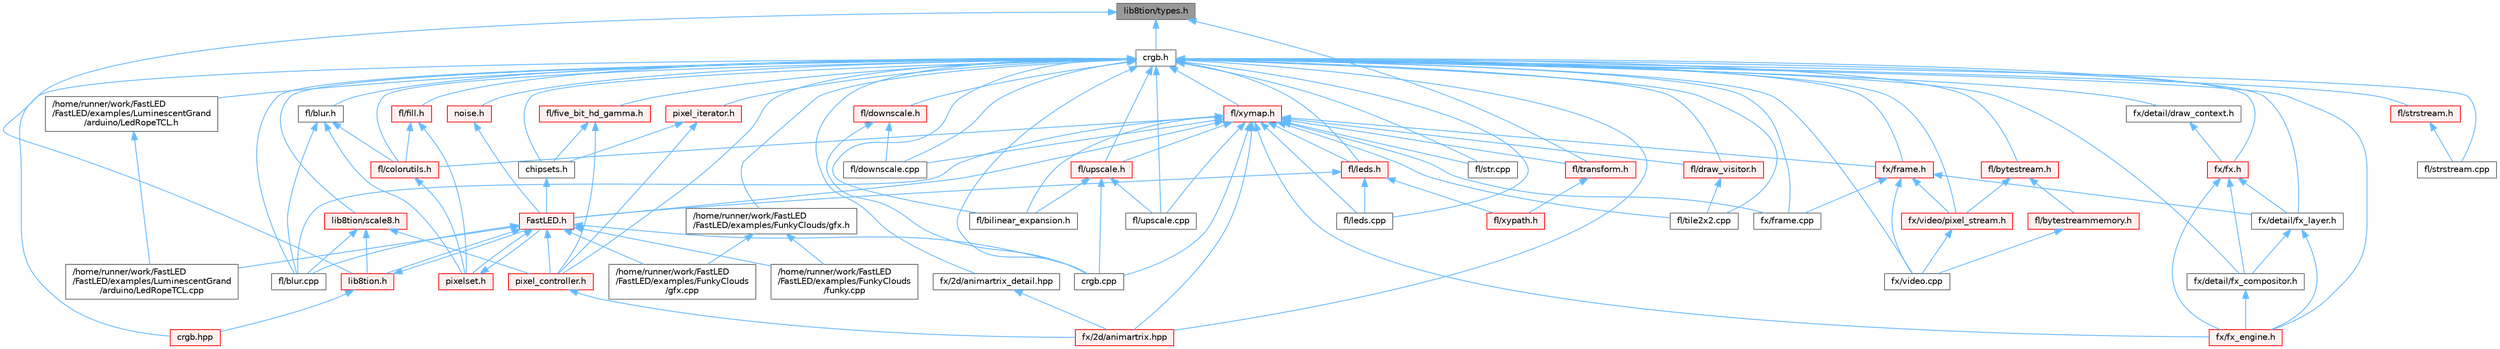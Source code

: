 digraph "lib8tion/types.h"
{
 // INTERACTIVE_SVG=YES
 // LATEX_PDF_SIZE
  bgcolor="transparent";
  edge [fontname=Helvetica,fontsize=10,labelfontname=Helvetica,labelfontsize=10];
  node [fontname=Helvetica,fontsize=10,shape=box,height=0.2,width=0.4];
  Node1 [id="Node000001",label="lib8tion/types.h",height=0.2,width=0.4,color="gray40", fillcolor="grey60", style="filled", fontcolor="black",tooltip="Defines fractional types used for lib8tion functions."];
  Node1 -> Node2 [id="edge1_Node000001_Node000002",dir="back",color="steelblue1",style="solid",tooltip=" "];
  Node2 [id="Node000002",label="crgb.h",height=0.2,width=0.4,color="grey40", fillcolor="white", style="filled",URL="$db/dd1/crgb_8h.html",tooltip="Defines the red, green, and blue (RGB) pixel struct."];
  Node2 -> Node3 [id="edge2_Node000002_Node000003",dir="back",color="steelblue1",style="solid",tooltip=" "];
  Node3 [id="Node000003",label="/home/runner/work/FastLED\l/FastLED/examples/FunkyClouds/gfx.h",height=0.2,width=0.4,color="grey40", fillcolor="white", style="filled",URL="$d8/dd5/gfx_8h.html",tooltip=" "];
  Node3 -> Node4 [id="edge3_Node000003_Node000004",dir="back",color="steelblue1",style="solid",tooltip=" "];
  Node4 [id="Node000004",label="/home/runner/work/FastLED\l/FastLED/examples/FunkyClouds\l/funky.cpp",height=0.2,width=0.4,color="grey40", fillcolor="white", style="filled",URL="$d6/d43/funky_8cpp.html",tooltip=" "];
  Node3 -> Node5 [id="edge4_Node000003_Node000005",dir="back",color="steelblue1",style="solid",tooltip=" "];
  Node5 [id="Node000005",label="/home/runner/work/FastLED\l/FastLED/examples/FunkyClouds\l/gfx.cpp",height=0.2,width=0.4,color="grey40", fillcolor="white", style="filled",URL="$de/da1/gfx_8cpp.html",tooltip=" "];
  Node2 -> Node6 [id="edge5_Node000002_Node000006",dir="back",color="steelblue1",style="solid",tooltip=" "];
  Node6 [id="Node000006",label="/home/runner/work/FastLED\l/FastLED/examples/LuminescentGrand\l/arduino/LedRopeTCL.h",height=0.2,width=0.4,color="grey40", fillcolor="white", style="filled",URL="$d9/d7e/_led_rope_t_c_l_8h.html",tooltip=" "];
  Node6 -> Node7 [id="edge6_Node000006_Node000007",dir="back",color="steelblue1",style="solid",tooltip=" "];
  Node7 [id="Node000007",label="/home/runner/work/FastLED\l/FastLED/examples/LuminescentGrand\l/arduino/LedRopeTCL.cpp",height=0.2,width=0.4,color="grey40", fillcolor="white", style="filled",URL="$d6/dc9/_led_rope_t_c_l_8cpp.html",tooltip=" "];
  Node2 -> Node8 [id="edge7_Node000002_Node000008",dir="back",color="steelblue1",style="solid",tooltip=" "];
  Node8 [id="Node000008",label="chipsets.h",height=0.2,width=0.4,color="grey40", fillcolor="white", style="filled",URL="$db/d66/chipsets_8h.html",tooltip="Contains the bulk of the definitions for the various LED chipsets supported."];
  Node8 -> Node9 [id="edge8_Node000008_Node000009",dir="back",color="steelblue1",style="solid",tooltip=" "];
  Node9 [id="Node000009",label="FastLED.h",height=0.2,width=0.4,color="red", fillcolor="#FFF0F0", style="filled",URL="$db/d97/_fast_l_e_d_8h.html",tooltip="central include file for FastLED, defines the CFastLED class/object"];
  Node9 -> Node4 [id="edge9_Node000009_Node000004",dir="back",color="steelblue1",style="solid",tooltip=" "];
  Node9 -> Node5 [id="edge10_Node000009_Node000005",dir="back",color="steelblue1",style="solid",tooltip=" "];
  Node9 -> Node7 [id="edge11_Node000009_Node000007",dir="back",color="steelblue1",style="solid",tooltip=" "];
  Node9 -> Node98 [id="edge12_Node000009_Node000098",dir="back",color="steelblue1",style="solid",tooltip=" "];
  Node98 [id="Node000098",label="crgb.cpp",height=0.2,width=0.4,color="grey40", fillcolor="white", style="filled",URL="$d0/de3/crgb_8cpp.html",tooltip="Utility functions for the red, green, and blue (RGB) pixel struct."];
  Node9 -> Node107 [id="edge13_Node000009_Node000107",dir="back",color="steelblue1",style="solid",tooltip=" "];
  Node107 [id="Node000107",label="fl/blur.cpp",height=0.2,width=0.4,color="grey40", fillcolor="white", style="filled",URL="$de/dc8/blur_8cpp.html",tooltip=" "];
  Node9 -> Node127 [id="edge14_Node000009_Node000127",dir="back",color="steelblue1",style="solid",tooltip=" "];
  Node127 [id="Node000127",label="lib8tion.h",height=0.2,width=0.4,color="red", fillcolor="#FFF0F0", style="filled",URL="$df/da5/lib8tion_8h.html",tooltip="Fast, efficient 8-bit math functions specifically designed for high-performance LED programming."];
  Node127 -> Node9 [id="edge15_Node000127_Node000009",dir="back",color="steelblue1",style="solid",tooltip=" "];
  Node127 -> Node128 [id="edge16_Node000127_Node000128",dir="back",color="steelblue1",style="solid",tooltip=" "];
  Node128 [id="Node000128",label="crgb.hpp",height=0.2,width=0.4,color="red", fillcolor="#FFF0F0", style="filled",URL="$d0/d4b/crgb_8hpp.html",tooltip="Defines utility functions for the red, green, and blue (RGB) pixel struct."];
  Node9 -> Node133 [id="edge17_Node000009_Node000133",dir="back",color="steelblue1",style="solid",tooltip=" "];
  Node133 [id="Node000133",label="pixel_controller.h",height=0.2,width=0.4,color="red", fillcolor="#FFF0F0", style="filled",URL="$d5/d4d/pixel__controller_8h.html",tooltip="Low level pixel data writing class."];
  Node133 -> Node134 [id="edge18_Node000133_Node000134",dir="back",color="steelblue1",style="solid",tooltip=" "];
  Node134 [id="Node000134",label="fx/2d/animartrix.hpp",height=0.2,width=0.4,color="red", fillcolor="#FFF0F0", style="filled",URL="$d3/dc3/animartrix_8hpp.html",tooltip=" "];
  Node9 -> Node135 [id="edge19_Node000009_Node000135",dir="back",color="steelblue1",style="solid",tooltip=" "];
  Node135 [id="Node000135",label="pixelset.h",height=0.2,width=0.4,color="red", fillcolor="#FFF0F0", style="filled",URL="$d4/d46/pixelset_8h.html",tooltip="Declares classes for managing logical groups of LEDs."];
  Node135 -> Node9 [id="edge20_Node000135_Node000009",dir="back",color="steelblue1",style="solid",tooltip=" "];
  Node2 -> Node98 [id="edge21_Node000002_Node000098",dir="back",color="steelblue1",style="solid",tooltip=" "];
  Node2 -> Node128 [id="edge22_Node000002_Node000128",dir="back",color="steelblue1",style="solid",tooltip=" "];
  Node2 -> Node145 [id="edge23_Node000002_Node000145",dir="back",color="steelblue1",style="solid",tooltip=" "];
  Node145 [id="Node000145",label="fl/bilinear_expansion.h",height=0.2,width=0.4,color="grey40", fillcolor="white", style="filled",URL="$da/d34/bilinear__expansion_8h.html",tooltip="Demonstrates how to mix noise generation with color palettes on a 2D LED matrix."];
  Node2 -> Node107 [id="edge24_Node000002_Node000107",dir="back",color="steelblue1",style="solid",tooltip=" "];
  Node2 -> Node146 [id="edge25_Node000002_Node000146",dir="back",color="steelblue1",style="solid",tooltip=" "];
  Node146 [id="Node000146",label="fl/blur.h",height=0.2,width=0.4,color="grey40", fillcolor="white", style="filled",URL="$d4/df5/blur_8h.html",tooltip=" "];
  Node146 -> Node107 [id="edge26_Node000146_Node000107",dir="back",color="steelblue1",style="solid",tooltip=" "];
  Node146 -> Node147 [id="edge27_Node000146_Node000147",dir="back",color="steelblue1",style="solid",tooltip=" "];
  Node147 [id="Node000147",label="fl/colorutils.h",height=0.2,width=0.4,color="red", fillcolor="#FFF0F0", style="filled",URL="$d7/df9/fl_2colorutils_8h.html",tooltip="Utility functions for color fill, palettes, blending, and more."];
  Node147 -> Node135 [id="edge28_Node000147_Node000135",dir="back",color="steelblue1",style="solid",tooltip=" "];
  Node146 -> Node135 [id="edge29_Node000146_Node000135",dir="back",color="steelblue1",style="solid",tooltip=" "];
  Node2 -> Node156 [id="edge30_Node000002_Node000156",dir="back",color="steelblue1",style="solid",tooltip=" "];
  Node156 [id="Node000156",label="fl/bytestream.h",height=0.2,width=0.4,color="red", fillcolor="#FFF0F0", style="filled",URL="$dd/d2b/bytestream_8h.html",tooltip=" "];
  Node156 -> Node157 [id="edge31_Node000156_Node000157",dir="back",color="steelblue1",style="solid",tooltip=" "];
  Node157 [id="Node000157",label="fl/bytestreammemory.h",height=0.2,width=0.4,color="red", fillcolor="#FFF0F0", style="filled",URL="$d1/d24/bytestreammemory_8h.html",tooltip=" "];
  Node157 -> Node159 [id="edge32_Node000157_Node000159",dir="back",color="steelblue1",style="solid",tooltip=" "];
  Node159 [id="Node000159",label="fx/video.cpp",height=0.2,width=0.4,color="grey40", fillcolor="white", style="filled",URL="$d0/d05/video_8cpp.html",tooltip=" "];
  Node156 -> Node160 [id="edge33_Node000156_Node000160",dir="back",color="steelblue1",style="solid",tooltip=" "];
  Node160 [id="Node000160",label="fx/video/pixel_stream.h",height=0.2,width=0.4,color="red", fillcolor="#FFF0F0", style="filled",URL="$d3/dfa/pixel__stream_8h.html",tooltip=" "];
  Node160 -> Node159 [id="edge34_Node000160_Node000159",dir="back",color="steelblue1",style="solid",tooltip=" "];
  Node2 -> Node147 [id="edge35_Node000002_Node000147",dir="back",color="steelblue1",style="solid",tooltip=" "];
  Node2 -> Node166 [id="edge36_Node000002_Node000166",dir="back",color="steelblue1",style="solid",tooltip=" "];
  Node166 [id="Node000166",label="fl/downscale.cpp",height=0.2,width=0.4,color="grey40", fillcolor="white", style="filled",URL="$d8/df9/downscale_8cpp.html",tooltip=" "];
  Node2 -> Node167 [id="edge37_Node000002_Node000167",dir="back",color="steelblue1",style="solid",tooltip=" "];
  Node167 [id="Node000167",label="fl/downscale.h",height=0.2,width=0.4,color="red", fillcolor="#FFF0F0", style="filled",URL="$d1/d30/src_2fl_2downscale_8h.html",tooltip=" "];
  Node167 -> Node98 [id="edge38_Node000167_Node000098",dir="back",color="steelblue1",style="solid",tooltip=" "];
  Node167 -> Node166 [id="edge39_Node000167_Node000166",dir="back",color="steelblue1",style="solid",tooltip=" "];
  Node2 -> Node152 [id="edge40_Node000002_Node000152",dir="back",color="steelblue1",style="solid",tooltip=" "];
  Node152 [id="Node000152",label="fl/draw_visitor.h",height=0.2,width=0.4,color="red", fillcolor="#FFF0F0", style="filled",URL="$d0/d4f/draw__visitor_8h.html",tooltip=" "];
  Node152 -> Node154 [id="edge41_Node000152_Node000154",dir="back",color="steelblue1",style="solid",tooltip=" "];
  Node154 [id="Node000154",label="fl/tile2x2.cpp",height=0.2,width=0.4,color="grey40", fillcolor="white", style="filled",URL="$db/d15/tile2x2_8cpp.html",tooltip=" "];
  Node2 -> Node168 [id="edge42_Node000002_Node000168",dir="back",color="steelblue1",style="solid",tooltip=" "];
  Node168 [id="Node000168",label="fl/fill.h",height=0.2,width=0.4,color="red", fillcolor="#FFF0F0", style="filled",URL="$d2/d78/fill_8h.html",tooltip=" "];
  Node168 -> Node147 [id="edge43_Node000168_Node000147",dir="back",color="steelblue1",style="solid",tooltip=" "];
  Node168 -> Node135 [id="edge44_Node000168_Node000135",dir="back",color="steelblue1",style="solid",tooltip=" "];
  Node2 -> Node170 [id="edge45_Node000002_Node000170",dir="back",color="steelblue1",style="solid",tooltip=" "];
  Node170 [id="Node000170",label="fl/five_bit_hd_gamma.h",height=0.2,width=0.4,color="red", fillcolor="#FFF0F0", style="filled",URL="$dc/d44/five__bit__hd__gamma_8h.html",tooltip="Declares functions for five-bit gamma correction."];
  Node170 -> Node8 [id="edge46_Node000170_Node000008",dir="back",color="steelblue1",style="solid",tooltip=" "];
  Node170 -> Node133 [id="edge47_Node000170_Node000133",dir="back",color="steelblue1",style="solid",tooltip=" "];
  Node2 -> Node171 [id="edge48_Node000002_Node000171",dir="back",color="steelblue1",style="solid",tooltip=" "];
  Node171 [id="Node000171",label="fl/leds.cpp",height=0.2,width=0.4,color="grey40", fillcolor="white", style="filled",URL="$d6/d78/leds_8cpp.html",tooltip=" "];
  Node2 -> Node172 [id="edge49_Node000002_Node000172",dir="back",color="steelblue1",style="solid",tooltip=" "];
  Node172 [id="Node000172",label="fl/leds.h",height=0.2,width=0.4,color="red", fillcolor="#FFF0F0", style="filled",URL="$da/d78/leds_8h.html",tooltip=" "];
  Node172 -> Node9 [id="edge50_Node000172_Node000009",dir="back",color="steelblue1",style="solid",tooltip=" "];
  Node172 -> Node171 [id="edge51_Node000172_Node000171",dir="back",color="steelblue1",style="solid",tooltip=" "];
  Node172 -> Node174 [id="edge52_Node000172_Node000174",dir="back",color="steelblue1",style="solid",tooltip=" "];
  Node174 [id="Node000174",label="fl/xypath.h",height=0.2,width=0.4,color="red", fillcolor="#FFF0F0", style="filled",URL="$d5/df2/xypath_8h.html",tooltip=" "];
  Node2 -> Node180 [id="edge53_Node000002_Node000180",dir="back",color="steelblue1",style="solid",tooltip=" "];
  Node180 [id="Node000180",label="fl/str.cpp",height=0.2,width=0.4,color="grey40", fillcolor="white", style="filled",URL="$d1/d1f/str_8cpp.html",tooltip=" "];
  Node2 -> Node181 [id="edge54_Node000002_Node000181",dir="back",color="steelblue1",style="solid",tooltip=" "];
  Node181 [id="Node000181",label="fl/strstream.cpp",height=0.2,width=0.4,color="grey40", fillcolor="white", style="filled",URL="$d3/d80/strstream_8cpp.html",tooltip=" "];
  Node2 -> Node182 [id="edge55_Node000002_Node000182",dir="back",color="steelblue1",style="solid",tooltip=" "];
  Node182 [id="Node000182",label="fl/strstream.h",height=0.2,width=0.4,color="red", fillcolor="#FFF0F0", style="filled",URL="$d8/d00/strstream_8h.html",tooltip=" "];
  Node182 -> Node181 [id="edge56_Node000182_Node000181",dir="back",color="steelblue1",style="solid",tooltip=" "];
  Node2 -> Node154 [id="edge57_Node000002_Node000154",dir="back",color="steelblue1",style="solid",tooltip=" "];
  Node2 -> Node220 [id="edge58_Node000002_Node000220",dir="back",color="steelblue1",style="solid",tooltip=" "];
  Node220 [id="Node000220",label="fl/upscale.cpp",height=0.2,width=0.4,color="grey40", fillcolor="white", style="filled",URL="$d0/d4f/upscale_8cpp.html",tooltip=" "];
  Node2 -> Node221 [id="edge59_Node000002_Node000221",dir="back",color="steelblue1",style="solid",tooltip=" "];
  Node221 [id="Node000221",label="fl/upscale.h",height=0.2,width=0.4,color="red", fillcolor="#FFF0F0", style="filled",URL="$d6/d0c/upscale_8h.html",tooltip=" "];
  Node221 -> Node98 [id="edge60_Node000221_Node000098",dir="back",color="steelblue1",style="solid",tooltip=" "];
  Node221 -> Node145 [id="edge61_Node000221_Node000145",dir="back",color="steelblue1",style="solid",tooltip=" "];
  Node221 -> Node220 [id="edge62_Node000221_Node000220",dir="back",color="steelblue1",style="solid",tooltip=" "];
  Node2 -> Node223 [id="edge63_Node000002_Node000223",dir="back",color="steelblue1",style="solid",tooltip=" "];
  Node223 [id="Node000223",label="fl/xymap.h",height=0.2,width=0.4,color="red", fillcolor="#FFF0F0", style="filled",URL="$da/d61/xymap_8h.html",tooltip=" "];
  Node223 -> Node9 [id="edge64_Node000223_Node000009",dir="back",color="steelblue1",style="solid",tooltip=" "];
  Node223 -> Node98 [id="edge65_Node000223_Node000098",dir="back",color="steelblue1",style="solid",tooltip=" "];
  Node223 -> Node145 [id="edge66_Node000223_Node000145",dir="back",color="steelblue1",style="solid",tooltip=" "];
  Node223 -> Node107 [id="edge67_Node000223_Node000107",dir="back",color="steelblue1",style="solid",tooltip=" "];
  Node223 -> Node147 [id="edge68_Node000223_Node000147",dir="back",color="steelblue1",style="solid",tooltip=" "];
  Node223 -> Node166 [id="edge69_Node000223_Node000166",dir="back",color="steelblue1",style="solid",tooltip=" "];
  Node223 -> Node152 [id="edge70_Node000223_Node000152",dir="back",color="steelblue1",style="solid",tooltip=" "];
  Node223 -> Node171 [id="edge71_Node000223_Node000171",dir="back",color="steelblue1",style="solid",tooltip=" "];
  Node223 -> Node172 [id="edge72_Node000223_Node000172",dir="back",color="steelblue1",style="solid",tooltip=" "];
  Node223 -> Node180 [id="edge73_Node000223_Node000180",dir="back",color="steelblue1",style="solid",tooltip=" "];
  Node223 -> Node154 [id="edge74_Node000223_Node000154",dir="back",color="steelblue1",style="solid",tooltip=" "];
  Node223 -> Node232 [id="edge75_Node000223_Node000232",dir="back",color="steelblue1",style="solid",tooltip=" "];
  Node232 [id="Node000232",label="fl/transform.h",height=0.2,width=0.4,color="red", fillcolor="#FFF0F0", style="filled",URL="$d2/d80/transform_8h.html",tooltip=" "];
  Node232 -> Node174 [id="edge76_Node000232_Node000174",dir="back",color="steelblue1",style="solid",tooltip=" "];
  Node223 -> Node220 [id="edge77_Node000223_Node000220",dir="back",color="steelblue1",style="solid",tooltip=" "];
  Node223 -> Node221 [id="edge78_Node000223_Node000221",dir="back",color="steelblue1",style="solid",tooltip=" "];
  Node223 -> Node134 [id="edge79_Node000223_Node000134",dir="back",color="steelblue1",style="solid",tooltip=" "];
  Node223 -> Node217 [id="edge80_Node000223_Node000217",dir="back",color="steelblue1",style="solid",tooltip=" "];
  Node217 [id="Node000217",label="fx/frame.cpp",height=0.2,width=0.4,color="grey40", fillcolor="white", style="filled",URL="$da/d14/frame_8cpp.html",tooltip=" "];
  Node223 -> Node235 [id="edge81_Node000223_Node000235",dir="back",color="steelblue1",style="solid",tooltip=" "];
  Node235 [id="Node000235",label="fx/frame.h",height=0.2,width=0.4,color="red", fillcolor="#FFF0F0", style="filled",URL="$df/d7d/frame_8h.html",tooltip=" "];
  Node235 -> Node215 [id="edge82_Node000235_Node000215",dir="back",color="steelblue1",style="solid",tooltip=" "];
  Node215 [id="Node000215",label="fx/detail/fx_layer.h",height=0.2,width=0.4,color="grey40", fillcolor="white", style="filled",URL="$d7/d2f/fx__layer_8h.html",tooltip=" "];
  Node215 -> Node216 [id="edge83_Node000215_Node000216",dir="back",color="steelblue1",style="solid",tooltip=" "];
  Node216 [id="Node000216",label="fx/detail/fx_compositor.h",height=0.2,width=0.4,color="grey40", fillcolor="white", style="filled",URL="$d5/d6b/fx__compositor_8h.html",tooltip=" "];
  Node216 -> Node205 [id="edge84_Node000216_Node000205",dir="back",color="steelblue1",style="solid",tooltip=" "];
  Node205 [id="Node000205",label="fx/fx_engine.h",height=0.2,width=0.4,color="red", fillcolor="#FFF0F0", style="filled",URL="$d9/d3c/fx__engine_8h.html",tooltip=" "];
  Node215 -> Node205 [id="edge85_Node000215_Node000205",dir="back",color="steelblue1",style="solid",tooltip=" "];
  Node235 -> Node217 [id="edge86_Node000235_Node000217",dir="back",color="steelblue1",style="solid",tooltip=" "];
  Node235 -> Node159 [id="edge87_Node000235_Node000159",dir="back",color="steelblue1",style="solid",tooltip=" "];
  Node235 -> Node160 [id="edge88_Node000235_Node000160",dir="back",color="steelblue1",style="solid",tooltip=" "];
  Node223 -> Node205 [id="edge89_Node000223_Node000205",dir="back",color="steelblue1",style="solid",tooltip=" "];
  Node2 -> Node134 [id="edge90_Node000002_Node000134",dir="back",color="steelblue1",style="solid",tooltip=" "];
  Node2 -> Node237 [id="edge91_Node000002_Node000237",dir="back",color="steelblue1",style="solid",tooltip=" "];
  Node237 [id="Node000237",label="fx/2d/animartrix_detail.hpp",height=0.2,width=0.4,color="grey40", fillcolor="white", style="filled",URL="$d3/d3b/animartrix__detail_8hpp.html",tooltip=" "];
  Node237 -> Node134 [id="edge92_Node000237_Node000134",dir="back",color="steelblue1",style="solid",tooltip=" "];
  Node2 -> Node238 [id="edge93_Node000002_Node000238",dir="back",color="steelblue1",style="solid",tooltip=" "];
  Node238 [id="Node000238",label="fx/detail/draw_context.h",height=0.2,width=0.4,color="grey40", fillcolor="white", style="filled",URL="$db/ded/draw__context_8h.html",tooltip=" "];
  Node238 -> Node239 [id="edge94_Node000238_Node000239",dir="back",color="steelblue1",style="solid",tooltip=" "];
  Node239 [id="Node000239",label="fx/fx.h",height=0.2,width=0.4,color="red", fillcolor="#FFF0F0", style="filled",URL="$df/d44/src_2fx_2fx_8h.html",tooltip=" "];
  Node239 -> Node216 [id="edge95_Node000239_Node000216",dir="back",color="steelblue1",style="solid",tooltip=" "];
  Node239 -> Node215 [id="edge96_Node000239_Node000215",dir="back",color="steelblue1",style="solid",tooltip=" "];
  Node239 -> Node205 [id="edge97_Node000239_Node000205",dir="back",color="steelblue1",style="solid",tooltip=" "];
  Node2 -> Node216 [id="edge98_Node000002_Node000216",dir="back",color="steelblue1",style="solid",tooltip=" "];
  Node2 -> Node215 [id="edge99_Node000002_Node000215",dir="back",color="steelblue1",style="solid",tooltip=" "];
  Node2 -> Node217 [id="edge100_Node000002_Node000217",dir="back",color="steelblue1",style="solid",tooltip=" "];
  Node2 -> Node235 [id="edge101_Node000002_Node000235",dir="back",color="steelblue1",style="solid",tooltip=" "];
  Node2 -> Node239 [id="edge102_Node000002_Node000239",dir="back",color="steelblue1",style="solid",tooltip=" "];
  Node2 -> Node205 [id="edge103_Node000002_Node000205",dir="back",color="steelblue1",style="solid",tooltip=" "];
  Node2 -> Node159 [id="edge104_Node000002_Node000159",dir="back",color="steelblue1",style="solid",tooltip=" "];
  Node2 -> Node160 [id="edge105_Node000002_Node000160",dir="back",color="steelblue1",style="solid",tooltip=" "];
  Node2 -> Node243 [id="edge106_Node000002_Node000243",dir="back",color="steelblue1",style="solid",tooltip=" "];
  Node243 [id="Node000243",label="lib8tion/scale8.h",height=0.2,width=0.4,color="red", fillcolor="#FFF0F0", style="filled",URL="$db/d91/scale8_8h.html",tooltip="Fast, efficient 8-bit scaling functions specifically designed for high-performance LED programming."];
  Node243 -> Node107 [id="edge107_Node000243_Node000107",dir="back",color="steelblue1",style="solid",tooltip=" "];
  Node243 -> Node127 [id="edge108_Node000243_Node000127",dir="back",color="steelblue1",style="solid",tooltip=" "];
  Node243 -> Node133 [id="edge109_Node000243_Node000133",dir="back",color="steelblue1",style="solid",tooltip=" "];
  Node2 -> Node245 [id="edge110_Node000002_Node000245",dir="back",color="steelblue1",style="solid",tooltip=" "];
  Node245 [id="Node000245",label="noise.h",height=0.2,width=0.4,color="red", fillcolor="#FFF0F0", style="filled",URL="$d1/d31/noise_8h.html",tooltip="Functions to generate and fill arrays with noise."];
  Node245 -> Node9 [id="edge111_Node000245_Node000009",dir="back",color="steelblue1",style="solid",tooltip=" "];
  Node2 -> Node133 [id="edge112_Node000002_Node000133",dir="back",color="steelblue1",style="solid",tooltip=" "];
  Node2 -> Node247 [id="edge113_Node000002_Node000247",dir="back",color="steelblue1",style="solid",tooltip=" "];
  Node247 [id="Node000247",label="pixel_iterator.h",height=0.2,width=0.4,color="red", fillcolor="#FFF0F0", style="filled",URL="$d8/d6c/pixel__iterator_8h.html",tooltip="Non-templated low level pixel data writing class."];
  Node247 -> Node8 [id="edge114_Node000247_Node000008",dir="back",color="steelblue1",style="solid",tooltip=" "];
  Node247 -> Node133 [id="edge115_Node000247_Node000133",dir="back",color="steelblue1",style="solid",tooltip=" "];
  Node1 -> Node232 [id="edge116_Node000001_Node000232",dir="back",color="steelblue1",style="solid",tooltip=" "];
  Node1 -> Node127 [id="edge117_Node000001_Node000127",dir="back",color="steelblue1",style="solid",tooltip=" "];
}
